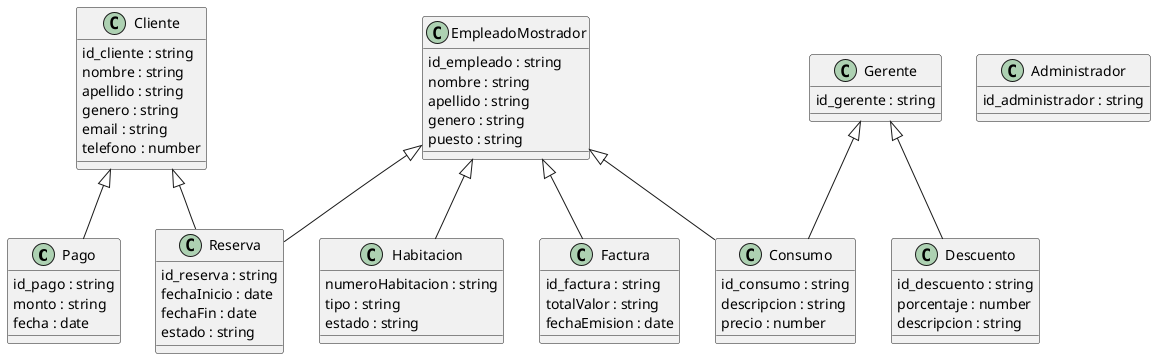 @startuml ModeloHotel
class Pago {
    id_pago : string
    monto : string
    fecha : date
}
class Cliente {
    id_cliente : string
    nombre : string
    apellido : string
    genero : string
    email : string
    telefono : number
}
class Habitacion {
    numeroHabitacion : string
    tipo : string
    estado : string
}
class Reserva {
    id_reserva : string
    fechaInicio : date
    fechaFin : date
    estado : string
}
class Factura {
    id_factura : string
    totalValor : string
    fechaEmision : date
}
class Consumo {
    id_consumo : string
    descripcion : string
    precio : number
}
class EmpleadoMostrador {
    id_empleado : string
    nombre : string
    apellido : string
    genero : string
    puesto : string
}
class Gerente {
    id_gerente : string
}
class Administrador {
    id_administrador : string
}
class Descuento {
    id_descuento : string
    porcentaje : number
    descripcion : string
}

Cliente <|-- Pago
Cliente <|-- Reserva

Gerente <|-- Consumo
Gerente <|-- Descuento

EmpleadoMostrador <|-- Consumo
EmpleadoMostrador <|-- Habitacion
EmpleadoMostrador <|-- Reserva
EmpleadoMostrador <|-- Factura
@enduml